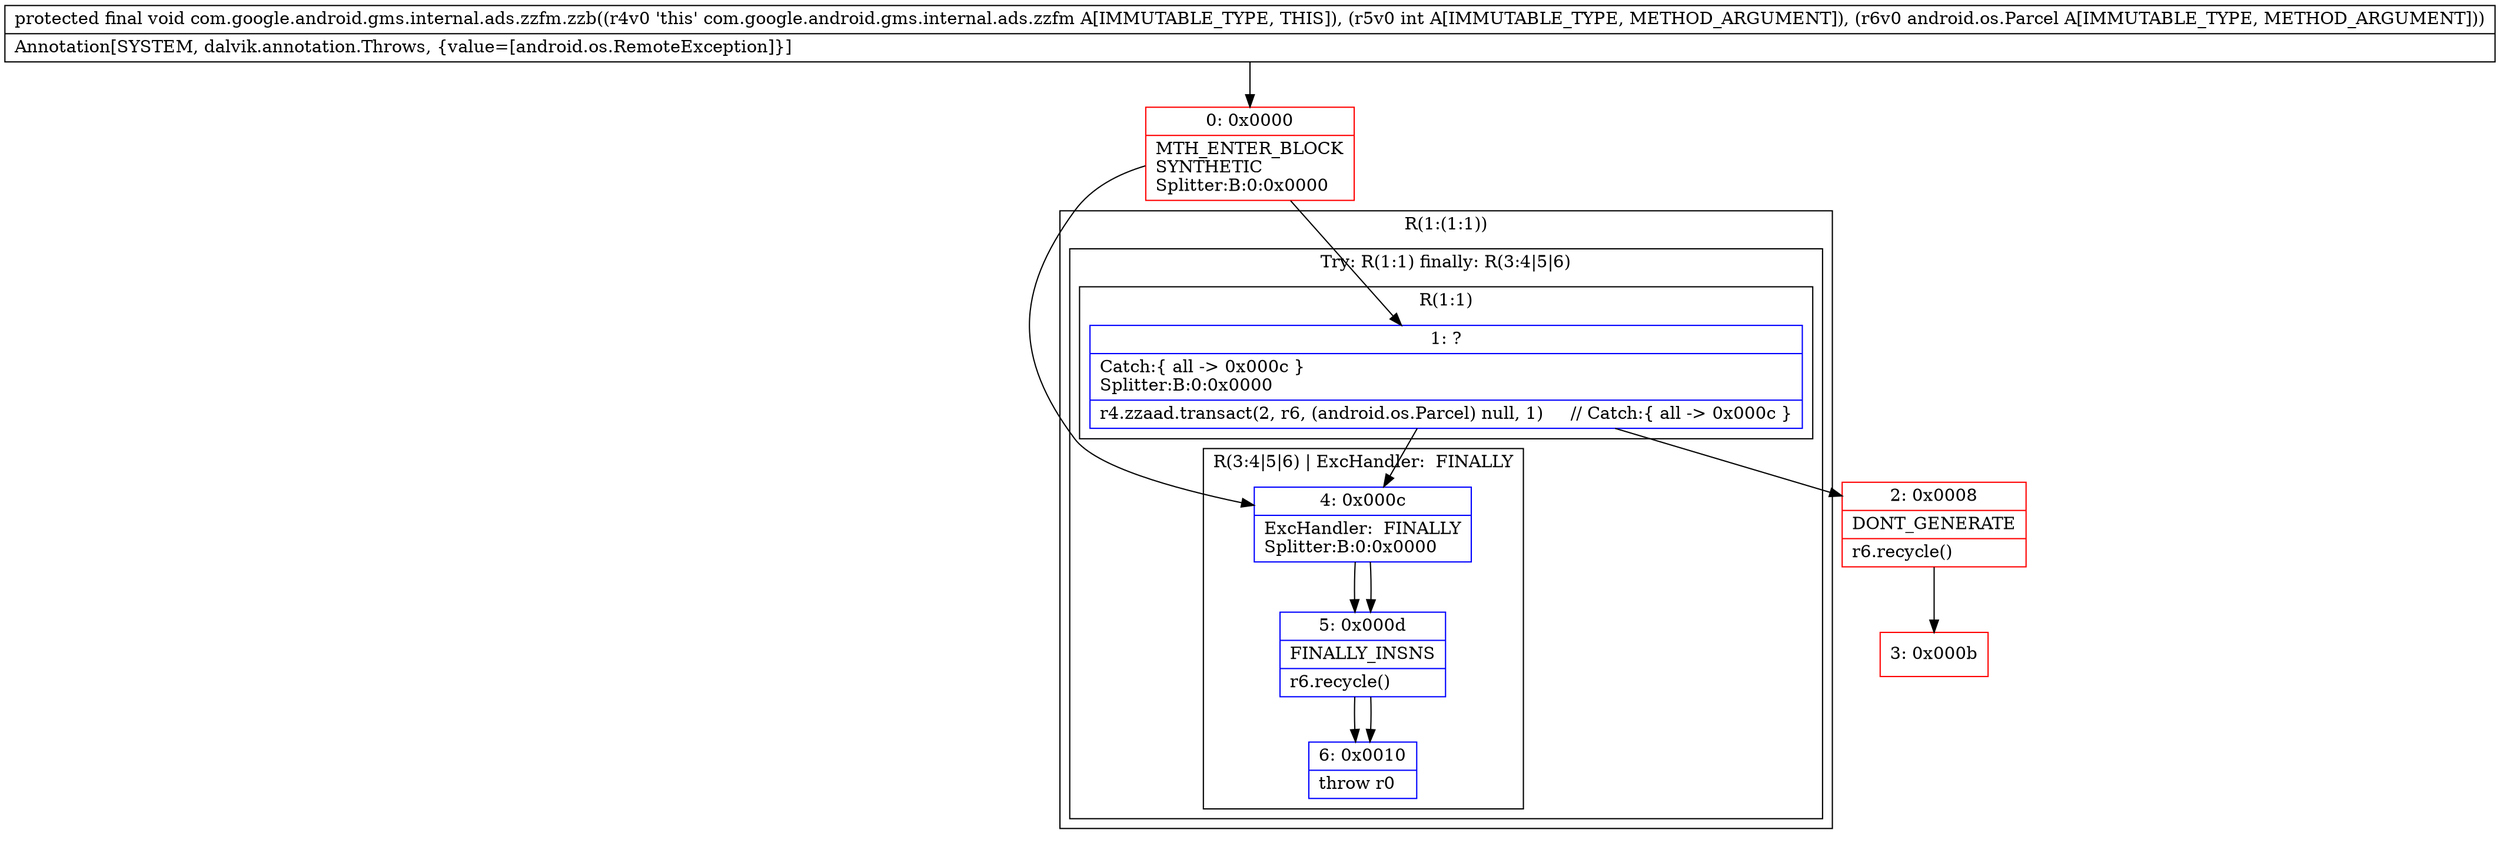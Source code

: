 digraph "CFG forcom.google.android.gms.internal.ads.zzfm.zzb(ILandroid\/os\/Parcel;)V" {
subgraph cluster_Region_1063991983 {
label = "R(1:(1:1))";
node [shape=record,color=blue];
subgraph cluster_TryCatchRegion_1442686036 {
label = "Try: R(1:1) finally: R(3:4|5|6)";
node [shape=record,color=blue];
subgraph cluster_Region_1358791042 {
label = "R(1:1)";
node [shape=record,color=blue];
Node_1 [shape=record,label="{1\:\ ?|Catch:\{ all \-\> 0x000c \}\lSplitter:B:0:0x0000\l|r4.zzaad.transact(2, r6, (android.os.Parcel) null, 1)     \/\/ Catch:\{ all \-\> 0x000c \}\l}"];
}
subgraph cluster_Region_1660133762 {
label = "R(3:4|5|6) | ExcHandler:  FINALLY\l";
node [shape=record,color=blue];
Node_4 [shape=record,label="{4\:\ 0x000c|ExcHandler:  FINALLY\lSplitter:B:0:0x0000\l}"];
Node_5 [shape=record,label="{5\:\ 0x000d|FINALLY_INSNS\l|r6.recycle()\l}"];
Node_6 [shape=record,label="{6\:\ 0x0010|throw r0\l}"];
}
}
}
subgraph cluster_Region_1660133762 {
label = "R(3:4|5|6) | ExcHandler:  FINALLY\l";
node [shape=record,color=blue];
Node_4 [shape=record,label="{4\:\ 0x000c|ExcHandler:  FINALLY\lSplitter:B:0:0x0000\l}"];
Node_5 [shape=record,label="{5\:\ 0x000d|FINALLY_INSNS\l|r6.recycle()\l}"];
Node_6 [shape=record,label="{6\:\ 0x0010|throw r0\l}"];
}
Node_0 [shape=record,color=red,label="{0\:\ 0x0000|MTH_ENTER_BLOCK\lSYNTHETIC\lSplitter:B:0:0x0000\l}"];
Node_2 [shape=record,color=red,label="{2\:\ 0x0008|DONT_GENERATE\l|r6.recycle()\l}"];
Node_3 [shape=record,color=red,label="{3\:\ 0x000b}"];
MethodNode[shape=record,label="{protected final void com.google.android.gms.internal.ads.zzfm.zzb((r4v0 'this' com.google.android.gms.internal.ads.zzfm A[IMMUTABLE_TYPE, THIS]), (r5v0 int A[IMMUTABLE_TYPE, METHOD_ARGUMENT]), (r6v0 android.os.Parcel A[IMMUTABLE_TYPE, METHOD_ARGUMENT]))  | Annotation[SYSTEM, dalvik.annotation.Throws, \{value=[android.os.RemoteException]\}]\l}"];
MethodNode -> Node_0;
Node_1 -> Node_2;
Node_1 -> Node_4;
Node_4 -> Node_5;
Node_5 -> Node_6;
Node_4 -> Node_5;
Node_5 -> Node_6;
Node_0 -> Node_1;
Node_0 -> Node_4;
Node_2 -> Node_3;
}


